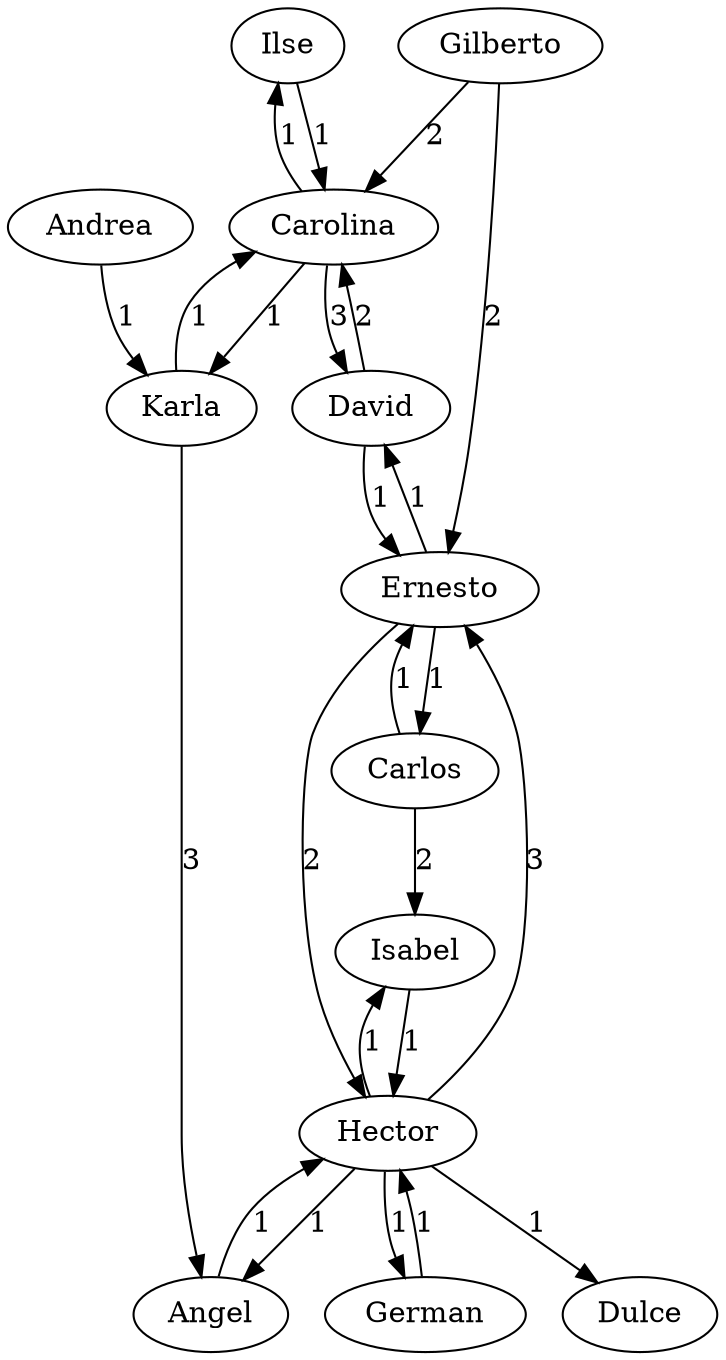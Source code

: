 digraph G {
Ilse -> Carolina [label= "1"];
Gilberto -> Ernesto [label= "2"];
Gilberto -> Carolina [label= "2"];
Carlos -> Ernesto [label= "1"];
Carlos -> Isabel [label= "2"];
Karla -> Carolina [label= "1"];
Karla -> Angel [label= "3"];
Carolina -> David [label= "3"];
Carolina -> Ilse [label= "1"];
Carolina -> Karla [label= "1"];
Angel -> Hector [label= "1"];
Hector -> Angel [label= "1"];
Hector -> German [label= "1"];
Hector -> Isabel [label= "1"];
Hector -> Ernesto [label= "3"];
Hector -> Dulce [label= "1"];
German -> Hector [label= "1"];
Ernesto -> Carlos [label= "1"];
Ernesto -> Hector [label= "2"];
Ernesto -> David [label= "1"];
Andrea -> Karla [label= "1"];
David -> Ernesto [label= "1"];
David -> Carolina [label= "2"];
Isabel -> Hector [label= "1"];
}

